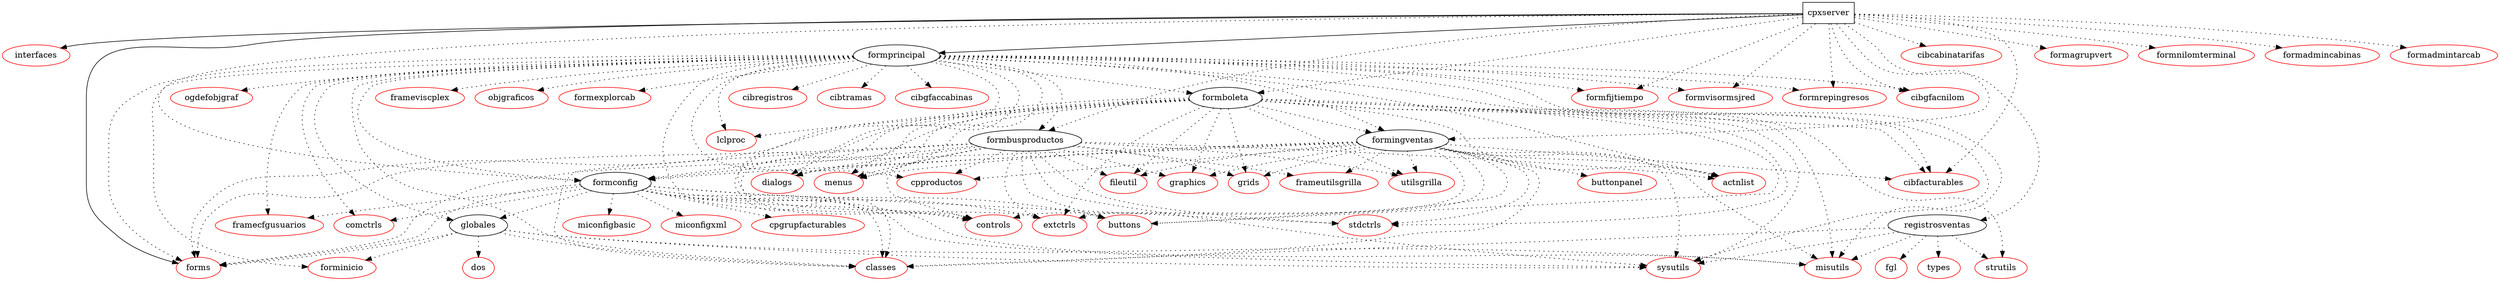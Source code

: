 digraph output {
cpxserver [shape=box]
cpxserver->interfaces
interfaces [color=red]
cpxserver->forms
forms [color=red]
cpxserver->formprincipal
node [shape=ellipse]
edge [style=dotted]
formprincipal->classes
classes [color=red]
edge [style=dotted]
formprincipal->sysutils
sysutils [color=red]
edge [style=dotted]
formprincipal->forms
edge [style=dotted]
formprincipal->controls
controls [color=red]
edge [style=dotted]
formprincipal->extctrls
extctrls [color=red]
edge [style=dotted]
formprincipal->lclproc
lclproc [color=red]
edge [style=dotted]
formprincipal->actnlist
actnlist [color=red]
edge [style=dotted]
formprincipal->menus
menus [color=red]
edge [style=dotted]
formprincipal->comctrls
comctrls [color=red]
edge [style=dotted]
formprincipal->dialogs
dialogs [color=red]
edge [style=dotted]
formprincipal->misutils
misutils [color=red]
edge [style=dotted]
formprincipal->ogdefobjgraf
ogdefobjgraf [color=red]
edge [style=dotted]
formprincipal->formingventas
node [shape=ellipse]
edge [style=dotted]
formingventas->classes
edge [style=dotted]
formingventas->sysutils
edge [style=dotted]
formingventas->fileutil
fileutil [color=red]
edge [style=dotted]
formingventas->forms
edge [style=dotted]
formingventas->controls
edge [style=dotted]
formingventas->graphics
graphics [color=red]
edge [style=dotted]
formingventas->dialogs
edge [style=dotted]
formingventas->extctrls
edge [style=dotted]
formingventas->buttonpanel
buttonpanel [color=red]
edge [style=dotted]
formingventas->stdctrls
stdctrls [color=red]
edge [style=dotted]
formingventas->grids
grids [color=red]
edge [style=dotted]
formingventas->actnlist
edge [style=dotted]
formingventas->menus
edge [style=dotted]
formingventas->buttons
buttons [color=red]
edge [style=dotted]
formingventas->frameutilsgrilla
frameutilsgrilla [color=red]
edge [style=dotted]
formingventas->utilsgrilla
utilsgrilla [color=red]
edge [style=dotted]
formingventas->misutils
edge [style=dotted]
formingventas->cibfacturables
cibfacturables [color=red]
edge [style=dotted]
formingventas->cpproductos
cpproductos [color=red]
edge [style=dotted]
formingventas->formconfig
node [shape=ellipse]
edge [style=dotted]
formconfig->classes
edge [style=dotted]
formconfig->sysutils
edge [style=dotted]
formconfig->forms
edge [style=dotted]
formconfig->controls
edge [style=dotted]
formconfig->buttons
edge [style=dotted]
formconfig->stdctrls
edge [style=dotted]
formconfig->comctrls
edge [style=dotted]
formconfig->extctrls
edge [style=dotted]
formconfig->miconfigbasic
miconfigbasic [color=red]
edge [style=dotted]
formconfig->miconfigxml
miconfigxml [color=red]
edge [style=dotted]
formconfig->framecfgusuarios
framecfgusuarios [color=red]
edge [style=dotted]
formconfig->globales
node [shape=ellipse]
edge [style=dotted]
globales->classes
edge [style=dotted]
globales->sysutils
edge [style=dotted]
globales->dos
dos [color=red]
edge [style=dotted]
globales->forms
edge [style=dotted]
globales->misutils
edge [style=dotted]
globales->forminicio
forminicio [color=red]
edge [style=dotted]
formconfig->misutils
edge [style=dotted]
formconfig->cpgrupfacturables
cpgrupfacturables [color=red]
edge [style=dotted]
formprincipal->formconfig
edge [style=dotted]
formprincipal->framecfgusuarios
edge [style=dotted]
formprincipal->globales
edge [style=dotted]
formprincipal->frameviscplex
frameviscplex [color=red]
edge [style=dotted]
formprincipal->objgraficos
objgraficos [color=red]
edge [style=dotted]
formprincipal->formfijtiempo
formfijtiempo [color=red]
edge [style=dotted]
formprincipal->formexplorcab
formexplorcab [color=red]
edge [style=dotted]
formprincipal->formvisormsjred
formvisormsjred [color=red]
edge [style=dotted]
formprincipal->formboleta
node [shape=ellipse]
edge [style=dotted]
formboleta->classes
edge [style=dotted]
formboleta->sysutils
edge [style=dotted]
formboleta->strutils
strutils [color=red]
edge [style=dotted]
formboleta->fileutil
edge [style=dotted]
formboleta->forms
edge [style=dotted]
formboleta->controls
edge [style=dotted]
formboleta->graphics
edge [style=dotted]
formboleta->dialogs
edge [style=dotted]
formboleta->extctrls
edge [style=dotted]
formboleta->buttons
edge [style=dotted]
formboleta->grids
edge [style=dotted]
formboleta->stdctrls
edge [style=dotted]
formboleta->actnlist
edge [style=dotted]
formboleta->menus
edge [style=dotted]
formboleta->lclproc
edge [style=dotted]
formboleta->utilsgrilla
edge [style=dotted]
formboleta->misutils
edge [style=dotted]
formboleta->cibfacturables
edge [style=dotted]
formboleta->formconfig
edge [style=dotted]
formboleta->formingventas
edge [style=dotted]
formprincipal->formrepingresos
formrepingresos [color=red]
edge [style=dotted]
formprincipal->formbusproductos
node [shape=ellipse]
edge [style=dotted]
formbusproductos->classes
edge [style=dotted]
formbusproductos->sysutils
edge [style=dotted]
formbusproductos->fileutil
edge [style=dotted]
formbusproductos->forms
edge [style=dotted]
formbusproductos->controls
edge [style=dotted]
formbusproductos->graphics
edge [style=dotted]
formbusproductos->dialogs
edge [style=dotted]
formbusproductos->grids
edge [style=dotted]
formbusproductos->extctrls
edge [style=dotted]
formbusproductos->buttons
edge [style=dotted]
formbusproductos->menus
edge [style=dotted]
formbusproductos->actnlist
edge [style=dotted]
formbusproductos->stdctrls
edge [style=dotted]
formbusproductos->utilsgrilla
edge [style=dotted]
formbusproductos->cpproductos
edge [style=dotted]
formbusproductos->formconfig
edge [style=dotted]
formbusproductos->frameutilsgrilla
edge [style=dotted]
formprincipal->forminicio
edge [style=dotted]
formprincipal->cibregistros
cibregistros [color=red]
edge [style=dotted]
formprincipal->cibtramas
cibtramas [color=red]
edge [style=dotted]
formprincipal->cibfacturables
edge [style=dotted]
formprincipal->cpproductos
edge [style=dotted]
formprincipal->cibgfaccabinas
cibgfaccabinas [color=red]
edge [style=dotted]
formprincipal->cibgfacnilom
cibgfacnilom [color=red]
cpxserver->formconfig
cpxserver->cibfacturables
cpxserver->cibcabinatarifas
cibcabinatarifas [color=red]
cpxserver->formvisormsjred
cpxserver->formboleta
cpxserver->formrepingresos
cpxserver->registrosventas
node [shape=ellipse]
edge [style=dotted]
registrosventas->classes
edge [style=dotted]
registrosventas->sysutils
edge [style=dotted]
registrosventas->types
types [color=red]
edge [style=dotted]
registrosventas->fgl
fgl [color=red]
edge [style=dotted]
registrosventas->strutils
edge [style=dotted]
registrosventas->misutils
cpxserver->formbusproductos
cpxserver->formingventas
cpxserver->formagrupvert
formagrupvert [color=red]
cpxserver->cibgfacnilom
cpxserver->formnilomterminal
formnilomterminal [color=red]
cpxserver->formfijtiempo
cpxserver->formadmincabinas
formadmincabinas [color=red]
cpxserver->formadmintarcab
formadmintarcab [color=red]
}
